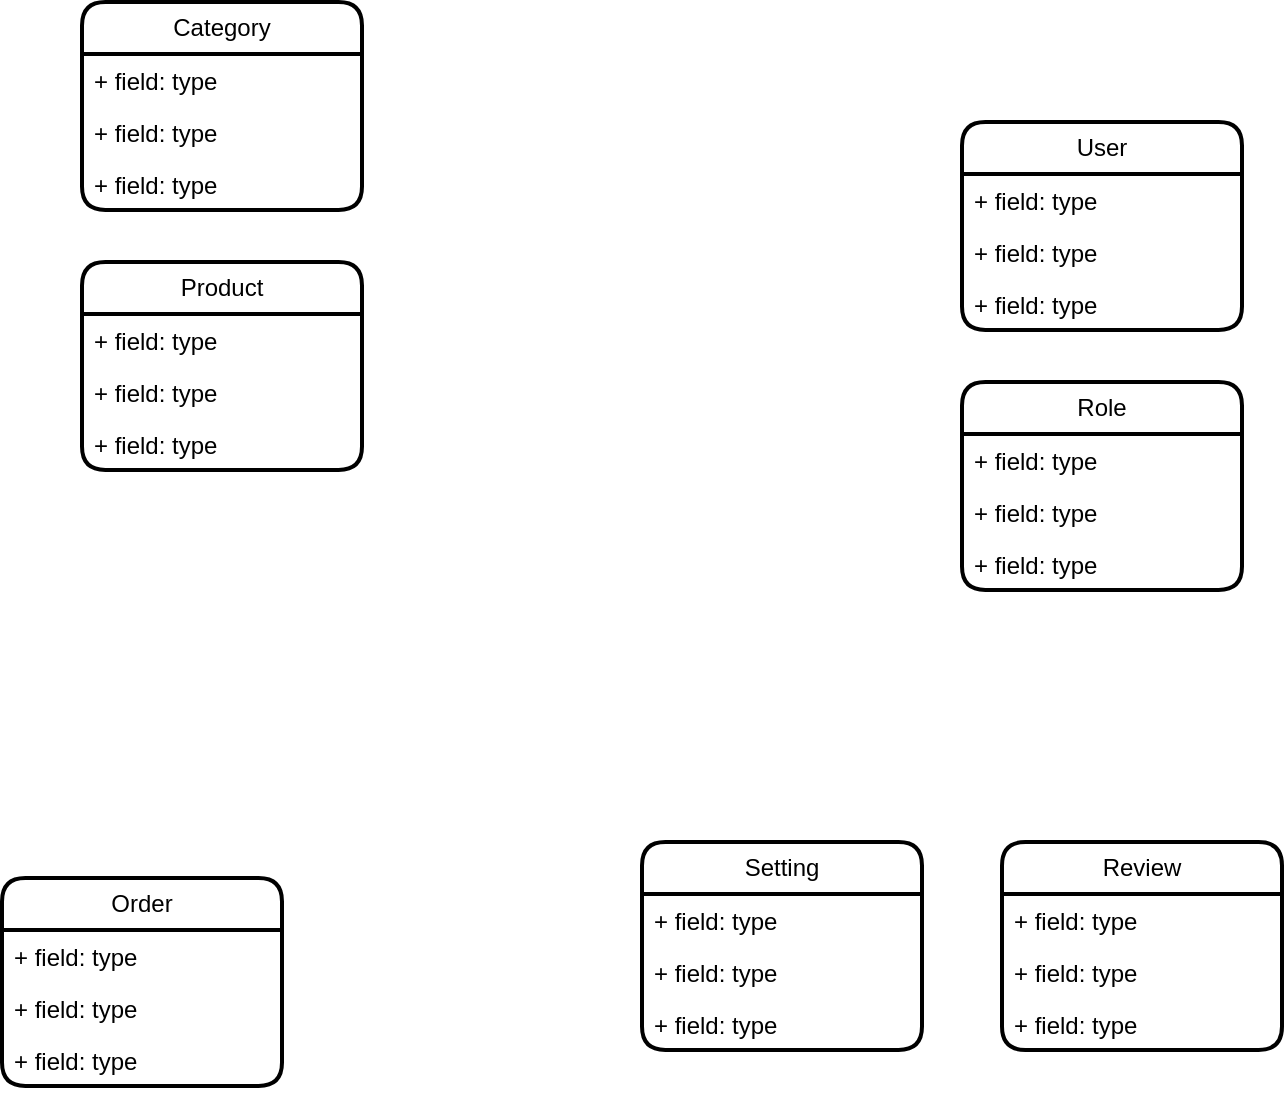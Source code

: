 <mxfile version="26.0.7">
  <diagram name="Page-1" id="uXYsPz1qlpsACWWBRwSW">
    <mxGraphModel dx="761" dy="752" grid="1" gridSize="10" guides="1" tooltips="1" connect="1" arrows="1" fold="1" page="1" pageScale="1" pageWidth="850" pageHeight="1100" math="0" shadow="0">
      <root>
        <mxCell id="0" />
        <mxCell id="1" parent="0" />
        <mxCell id="BDrDbM9m9sWbNNaQyZ64-1" value="Category" style="swimlane;fontStyle=0;childLayout=stackLayout;horizontal=1;startSize=26;fillColor=none;horizontalStack=0;resizeParent=1;resizeParentMax=0;resizeLast=0;collapsible=1;marginBottom=0;whiteSpace=wrap;html=1;rounded=1;strokeColor=default;shadow=0;glass=0;swimlaneFillColor=default;strokeWidth=2;" vertex="1" parent="1">
          <mxGeometry x="120" y="60" width="140" height="104" as="geometry" />
        </mxCell>
        <mxCell id="BDrDbM9m9sWbNNaQyZ64-2" value="+ field: type" style="text;strokeColor=none;fillColor=none;align=left;verticalAlign=top;spacingLeft=4;spacingRight=4;overflow=hidden;rotatable=0;points=[[0,0.5],[1,0.5]];portConstraint=eastwest;whiteSpace=wrap;html=1;" vertex="1" parent="BDrDbM9m9sWbNNaQyZ64-1">
          <mxGeometry y="26" width="140" height="26" as="geometry" />
        </mxCell>
        <mxCell id="BDrDbM9m9sWbNNaQyZ64-3" value="+ field: type" style="text;strokeColor=none;fillColor=none;align=left;verticalAlign=top;spacingLeft=4;spacingRight=4;overflow=hidden;rotatable=0;points=[[0,0.5],[1,0.5]];portConstraint=eastwest;whiteSpace=wrap;html=1;" vertex="1" parent="BDrDbM9m9sWbNNaQyZ64-1">
          <mxGeometry y="52" width="140" height="26" as="geometry" />
        </mxCell>
        <mxCell id="BDrDbM9m9sWbNNaQyZ64-4" value="+ field: type" style="text;strokeColor=none;fillColor=none;align=left;verticalAlign=top;spacingLeft=4;spacingRight=4;overflow=hidden;rotatable=0;points=[[0,0.5],[1,0.5]];portConstraint=eastwest;whiteSpace=wrap;html=1;" vertex="1" parent="BDrDbM9m9sWbNNaQyZ64-1">
          <mxGeometry y="78" width="140" height="26" as="geometry" />
        </mxCell>
        <mxCell id="BDrDbM9m9sWbNNaQyZ64-10" value="Product" style="swimlane;fontStyle=0;childLayout=stackLayout;horizontal=1;startSize=26;fillColor=none;horizontalStack=0;resizeParent=1;resizeParentMax=0;resizeLast=0;collapsible=1;marginBottom=0;whiteSpace=wrap;html=1;rounded=1;strokeColor=default;shadow=0;glass=0;swimlaneFillColor=default;strokeWidth=2;" vertex="1" parent="1">
          <mxGeometry x="120" y="190" width="140" height="104" as="geometry" />
        </mxCell>
        <mxCell id="BDrDbM9m9sWbNNaQyZ64-11" value="+ field: type" style="text;strokeColor=none;fillColor=none;align=left;verticalAlign=top;spacingLeft=4;spacingRight=4;overflow=hidden;rotatable=0;points=[[0,0.5],[1,0.5]];portConstraint=eastwest;whiteSpace=wrap;html=1;" vertex="1" parent="BDrDbM9m9sWbNNaQyZ64-10">
          <mxGeometry y="26" width="140" height="26" as="geometry" />
        </mxCell>
        <mxCell id="BDrDbM9m9sWbNNaQyZ64-12" value="+ field: type" style="text;strokeColor=none;fillColor=none;align=left;verticalAlign=top;spacingLeft=4;spacingRight=4;overflow=hidden;rotatable=0;points=[[0,0.5],[1,0.5]];portConstraint=eastwest;whiteSpace=wrap;html=1;" vertex="1" parent="BDrDbM9m9sWbNNaQyZ64-10">
          <mxGeometry y="52" width="140" height="26" as="geometry" />
        </mxCell>
        <mxCell id="BDrDbM9m9sWbNNaQyZ64-13" value="+ field: type" style="text;strokeColor=none;fillColor=none;align=left;verticalAlign=top;spacingLeft=4;spacingRight=4;overflow=hidden;rotatable=0;points=[[0,0.5],[1,0.5]];portConstraint=eastwest;whiteSpace=wrap;html=1;" vertex="1" parent="BDrDbM9m9sWbNNaQyZ64-10">
          <mxGeometry y="78" width="140" height="26" as="geometry" />
        </mxCell>
        <mxCell id="BDrDbM9m9sWbNNaQyZ64-15" value="User" style="swimlane;fontStyle=0;childLayout=stackLayout;horizontal=1;startSize=26;fillColor=none;horizontalStack=0;resizeParent=1;resizeParentMax=0;resizeLast=0;collapsible=1;marginBottom=0;whiteSpace=wrap;html=1;rounded=1;strokeColor=default;shadow=0;glass=0;swimlaneFillColor=default;strokeWidth=2;" vertex="1" parent="1">
          <mxGeometry x="560" y="120" width="140" height="104" as="geometry" />
        </mxCell>
        <mxCell id="BDrDbM9m9sWbNNaQyZ64-16" value="+ field: type" style="text;strokeColor=none;fillColor=none;align=left;verticalAlign=top;spacingLeft=4;spacingRight=4;overflow=hidden;rotatable=0;points=[[0,0.5],[1,0.5]];portConstraint=eastwest;whiteSpace=wrap;html=1;" vertex="1" parent="BDrDbM9m9sWbNNaQyZ64-15">
          <mxGeometry y="26" width="140" height="26" as="geometry" />
        </mxCell>
        <mxCell id="BDrDbM9m9sWbNNaQyZ64-17" value="+ field: type" style="text;strokeColor=none;fillColor=none;align=left;verticalAlign=top;spacingLeft=4;spacingRight=4;overflow=hidden;rotatable=0;points=[[0,0.5],[1,0.5]];portConstraint=eastwest;whiteSpace=wrap;html=1;" vertex="1" parent="BDrDbM9m9sWbNNaQyZ64-15">
          <mxGeometry y="52" width="140" height="26" as="geometry" />
        </mxCell>
        <mxCell id="BDrDbM9m9sWbNNaQyZ64-18" value="+ field: type" style="text;strokeColor=none;fillColor=none;align=left;verticalAlign=top;spacingLeft=4;spacingRight=4;overflow=hidden;rotatable=0;points=[[0,0.5],[1,0.5]];portConstraint=eastwest;whiteSpace=wrap;html=1;" vertex="1" parent="BDrDbM9m9sWbNNaQyZ64-15">
          <mxGeometry y="78" width="140" height="26" as="geometry" />
        </mxCell>
        <mxCell id="BDrDbM9m9sWbNNaQyZ64-19" value="Role" style="swimlane;fontStyle=0;childLayout=stackLayout;horizontal=1;startSize=26;fillColor=none;horizontalStack=0;resizeParent=1;resizeParentMax=0;resizeLast=0;collapsible=1;marginBottom=0;whiteSpace=wrap;html=1;rounded=1;strokeColor=default;shadow=0;glass=0;swimlaneFillColor=default;strokeWidth=2;" vertex="1" parent="1">
          <mxGeometry x="560" y="250" width="140" height="104" as="geometry" />
        </mxCell>
        <mxCell id="BDrDbM9m9sWbNNaQyZ64-20" value="+ field: type" style="text;strokeColor=none;fillColor=none;align=left;verticalAlign=top;spacingLeft=4;spacingRight=4;overflow=hidden;rotatable=0;points=[[0,0.5],[1,0.5]];portConstraint=eastwest;whiteSpace=wrap;html=1;" vertex="1" parent="BDrDbM9m9sWbNNaQyZ64-19">
          <mxGeometry y="26" width="140" height="26" as="geometry" />
        </mxCell>
        <mxCell id="BDrDbM9m9sWbNNaQyZ64-21" value="+ field: type" style="text;strokeColor=none;fillColor=none;align=left;verticalAlign=top;spacingLeft=4;spacingRight=4;overflow=hidden;rotatable=0;points=[[0,0.5],[1,0.5]];portConstraint=eastwest;whiteSpace=wrap;html=1;" vertex="1" parent="BDrDbM9m9sWbNNaQyZ64-19">
          <mxGeometry y="52" width="140" height="26" as="geometry" />
        </mxCell>
        <mxCell id="BDrDbM9m9sWbNNaQyZ64-22" value="+ field: type" style="text;strokeColor=none;fillColor=none;align=left;verticalAlign=top;spacingLeft=4;spacingRight=4;overflow=hidden;rotatable=0;points=[[0,0.5],[1,0.5]];portConstraint=eastwest;whiteSpace=wrap;html=1;" vertex="1" parent="BDrDbM9m9sWbNNaQyZ64-19">
          <mxGeometry y="78" width="140" height="26" as="geometry" />
        </mxCell>
        <mxCell id="BDrDbM9m9sWbNNaQyZ64-23" value="Order" style="swimlane;fontStyle=0;childLayout=stackLayout;horizontal=1;startSize=26;fillColor=none;horizontalStack=0;resizeParent=1;resizeParentMax=0;resizeLast=0;collapsible=1;marginBottom=0;whiteSpace=wrap;html=1;rounded=1;strokeColor=default;shadow=0;glass=0;swimlaneFillColor=default;strokeWidth=2;" vertex="1" parent="1">
          <mxGeometry x="80" y="498" width="140" height="104" as="geometry" />
        </mxCell>
        <mxCell id="BDrDbM9m9sWbNNaQyZ64-24" value="+ field: type" style="text;strokeColor=none;fillColor=none;align=left;verticalAlign=top;spacingLeft=4;spacingRight=4;overflow=hidden;rotatable=0;points=[[0,0.5],[1,0.5]];portConstraint=eastwest;whiteSpace=wrap;html=1;" vertex="1" parent="BDrDbM9m9sWbNNaQyZ64-23">
          <mxGeometry y="26" width="140" height="26" as="geometry" />
        </mxCell>
        <mxCell id="BDrDbM9m9sWbNNaQyZ64-25" value="+ field: type" style="text;strokeColor=none;fillColor=none;align=left;verticalAlign=top;spacingLeft=4;spacingRight=4;overflow=hidden;rotatable=0;points=[[0,0.5],[1,0.5]];portConstraint=eastwest;whiteSpace=wrap;html=1;" vertex="1" parent="BDrDbM9m9sWbNNaQyZ64-23">
          <mxGeometry y="52" width="140" height="26" as="geometry" />
        </mxCell>
        <mxCell id="BDrDbM9m9sWbNNaQyZ64-26" value="+ field: type" style="text;strokeColor=none;fillColor=none;align=left;verticalAlign=top;spacingLeft=4;spacingRight=4;overflow=hidden;rotatable=0;points=[[0,0.5],[1,0.5]];portConstraint=eastwest;whiteSpace=wrap;html=1;" vertex="1" parent="BDrDbM9m9sWbNNaQyZ64-23">
          <mxGeometry y="78" width="140" height="26" as="geometry" />
        </mxCell>
        <mxCell id="BDrDbM9m9sWbNNaQyZ64-27" value="Setting" style="swimlane;fontStyle=0;childLayout=stackLayout;horizontal=1;startSize=26;fillColor=none;horizontalStack=0;resizeParent=1;resizeParentMax=0;resizeLast=0;collapsible=1;marginBottom=0;whiteSpace=wrap;html=1;rounded=1;strokeColor=default;shadow=0;glass=0;swimlaneFillColor=default;strokeWidth=2;" vertex="1" parent="1">
          <mxGeometry x="400" y="480" width="140" height="104" as="geometry" />
        </mxCell>
        <mxCell id="BDrDbM9m9sWbNNaQyZ64-28" value="+ field: type" style="text;strokeColor=none;fillColor=none;align=left;verticalAlign=top;spacingLeft=4;spacingRight=4;overflow=hidden;rotatable=0;points=[[0,0.5],[1,0.5]];portConstraint=eastwest;whiteSpace=wrap;html=1;" vertex="1" parent="BDrDbM9m9sWbNNaQyZ64-27">
          <mxGeometry y="26" width="140" height="26" as="geometry" />
        </mxCell>
        <mxCell id="BDrDbM9m9sWbNNaQyZ64-29" value="+ field: type" style="text;strokeColor=none;fillColor=none;align=left;verticalAlign=top;spacingLeft=4;spacingRight=4;overflow=hidden;rotatable=0;points=[[0,0.5],[1,0.5]];portConstraint=eastwest;whiteSpace=wrap;html=1;" vertex="1" parent="BDrDbM9m9sWbNNaQyZ64-27">
          <mxGeometry y="52" width="140" height="26" as="geometry" />
        </mxCell>
        <mxCell id="BDrDbM9m9sWbNNaQyZ64-30" value="+ field: type" style="text;strokeColor=none;fillColor=none;align=left;verticalAlign=top;spacingLeft=4;spacingRight=4;overflow=hidden;rotatable=0;points=[[0,0.5],[1,0.5]];portConstraint=eastwest;whiteSpace=wrap;html=1;" vertex="1" parent="BDrDbM9m9sWbNNaQyZ64-27">
          <mxGeometry y="78" width="140" height="26" as="geometry" />
        </mxCell>
        <mxCell id="BDrDbM9m9sWbNNaQyZ64-31" value="Review" style="swimlane;fontStyle=0;childLayout=stackLayout;horizontal=1;startSize=26;fillColor=none;horizontalStack=0;resizeParent=1;resizeParentMax=0;resizeLast=0;collapsible=1;marginBottom=0;whiteSpace=wrap;html=1;rounded=1;strokeColor=default;shadow=0;glass=0;swimlaneFillColor=default;strokeWidth=2;" vertex="1" parent="1">
          <mxGeometry x="580" y="480" width="140" height="104" as="geometry" />
        </mxCell>
        <mxCell id="BDrDbM9m9sWbNNaQyZ64-32" value="+ field: type" style="text;strokeColor=none;fillColor=none;align=left;verticalAlign=top;spacingLeft=4;spacingRight=4;overflow=hidden;rotatable=0;points=[[0,0.5],[1,0.5]];portConstraint=eastwest;whiteSpace=wrap;html=1;" vertex="1" parent="BDrDbM9m9sWbNNaQyZ64-31">
          <mxGeometry y="26" width="140" height="26" as="geometry" />
        </mxCell>
        <mxCell id="BDrDbM9m9sWbNNaQyZ64-33" value="+ field: type" style="text;strokeColor=none;fillColor=none;align=left;verticalAlign=top;spacingLeft=4;spacingRight=4;overflow=hidden;rotatable=0;points=[[0,0.5],[1,0.5]];portConstraint=eastwest;whiteSpace=wrap;html=1;" vertex="1" parent="BDrDbM9m9sWbNNaQyZ64-31">
          <mxGeometry y="52" width="140" height="26" as="geometry" />
        </mxCell>
        <mxCell id="BDrDbM9m9sWbNNaQyZ64-34" value="+ field: type" style="text;strokeColor=none;fillColor=none;align=left;verticalAlign=top;spacingLeft=4;spacingRight=4;overflow=hidden;rotatable=0;points=[[0,0.5],[1,0.5]];portConstraint=eastwest;whiteSpace=wrap;html=1;" vertex="1" parent="BDrDbM9m9sWbNNaQyZ64-31">
          <mxGeometry y="78" width="140" height="26" as="geometry" />
        </mxCell>
      </root>
    </mxGraphModel>
  </diagram>
</mxfile>
